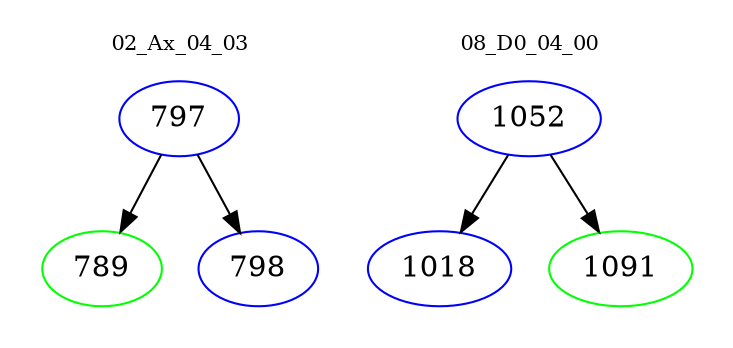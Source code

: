 digraph{
subgraph cluster_0 {
color = white
label = "02_Ax_04_03";
fontsize=10;
T0_797 [label="797", color="blue"]
T0_797 -> T0_789 [color="black"]
T0_789 [label="789", color="green"]
T0_797 -> T0_798 [color="black"]
T0_798 [label="798", color="blue"]
}
subgraph cluster_1 {
color = white
label = "08_D0_04_00";
fontsize=10;
T1_1052 [label="1052", color="blue"]
T1_1052 -> T1_1018 [color="black"]
T1_1018 [label="1018", color="blue"]
T1_1052 -> T1_1091 [color="black"]
T1_1091 [label="1091", color="green"]
}
}
